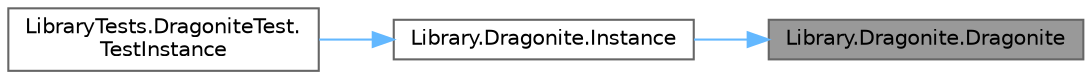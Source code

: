 digraph "Library.Dragonite.Dragonite"
{
 // INTERACTIVE_SVG=YES
 // LATEX_PDF_SIZE
  bgcolor="transparent";
  edge [fontname=Helvetica,fontsize=10,labelfontname=Helvetica,labelfontsize=10];
  node [fontname=Helvetica,fontsize=10,shape=box,height=0.2,width=0.4];
  rankdir="RL";
  Node1 [id="Node000001",label="Library.Dragonite.Dragonite",height=0.2,width=0.4,color="gray40", fillcolor="grey60", style="filled", fontcolor="black",tooltip="Constructor de Dragonite, implementa el patron GRASP creator."];
  Node1 -> Node2 [id="edge1_Node000001_Node000002",dir="back",color="steelblue1",style="solid",tooltip=" "];
  Node2 [id="Node000002",label="Library.Dragonite.Instance",height=0.2,width=0.4,color="grey40", fillcolor="white", style="filled",URL="$classLibrary_1_1Dragonite.html#a97c847a6f0007baa4e8e55b8271bb0ac",tooltip="Este método retorna una copia del pokemon aplicando así, el patrón prototype."];
  Node2 -> Node3 [id="edge2_Node000002_Node000003",dir="back",color="steelblue1",style="solid",tooltip=" "];
  Node3 [id="Node000003",label="LibraryTests.DragoniteTest.\lTestInstance",height=0.2,width=0.4,color="grey40", fillcolor="white", style="filled",URL="$classLibraryTests_1_1DragoniteTest.html#ad9a94713c51f4b5469d43f9ff9300926",tooltip="Test del método Instance."];
}
